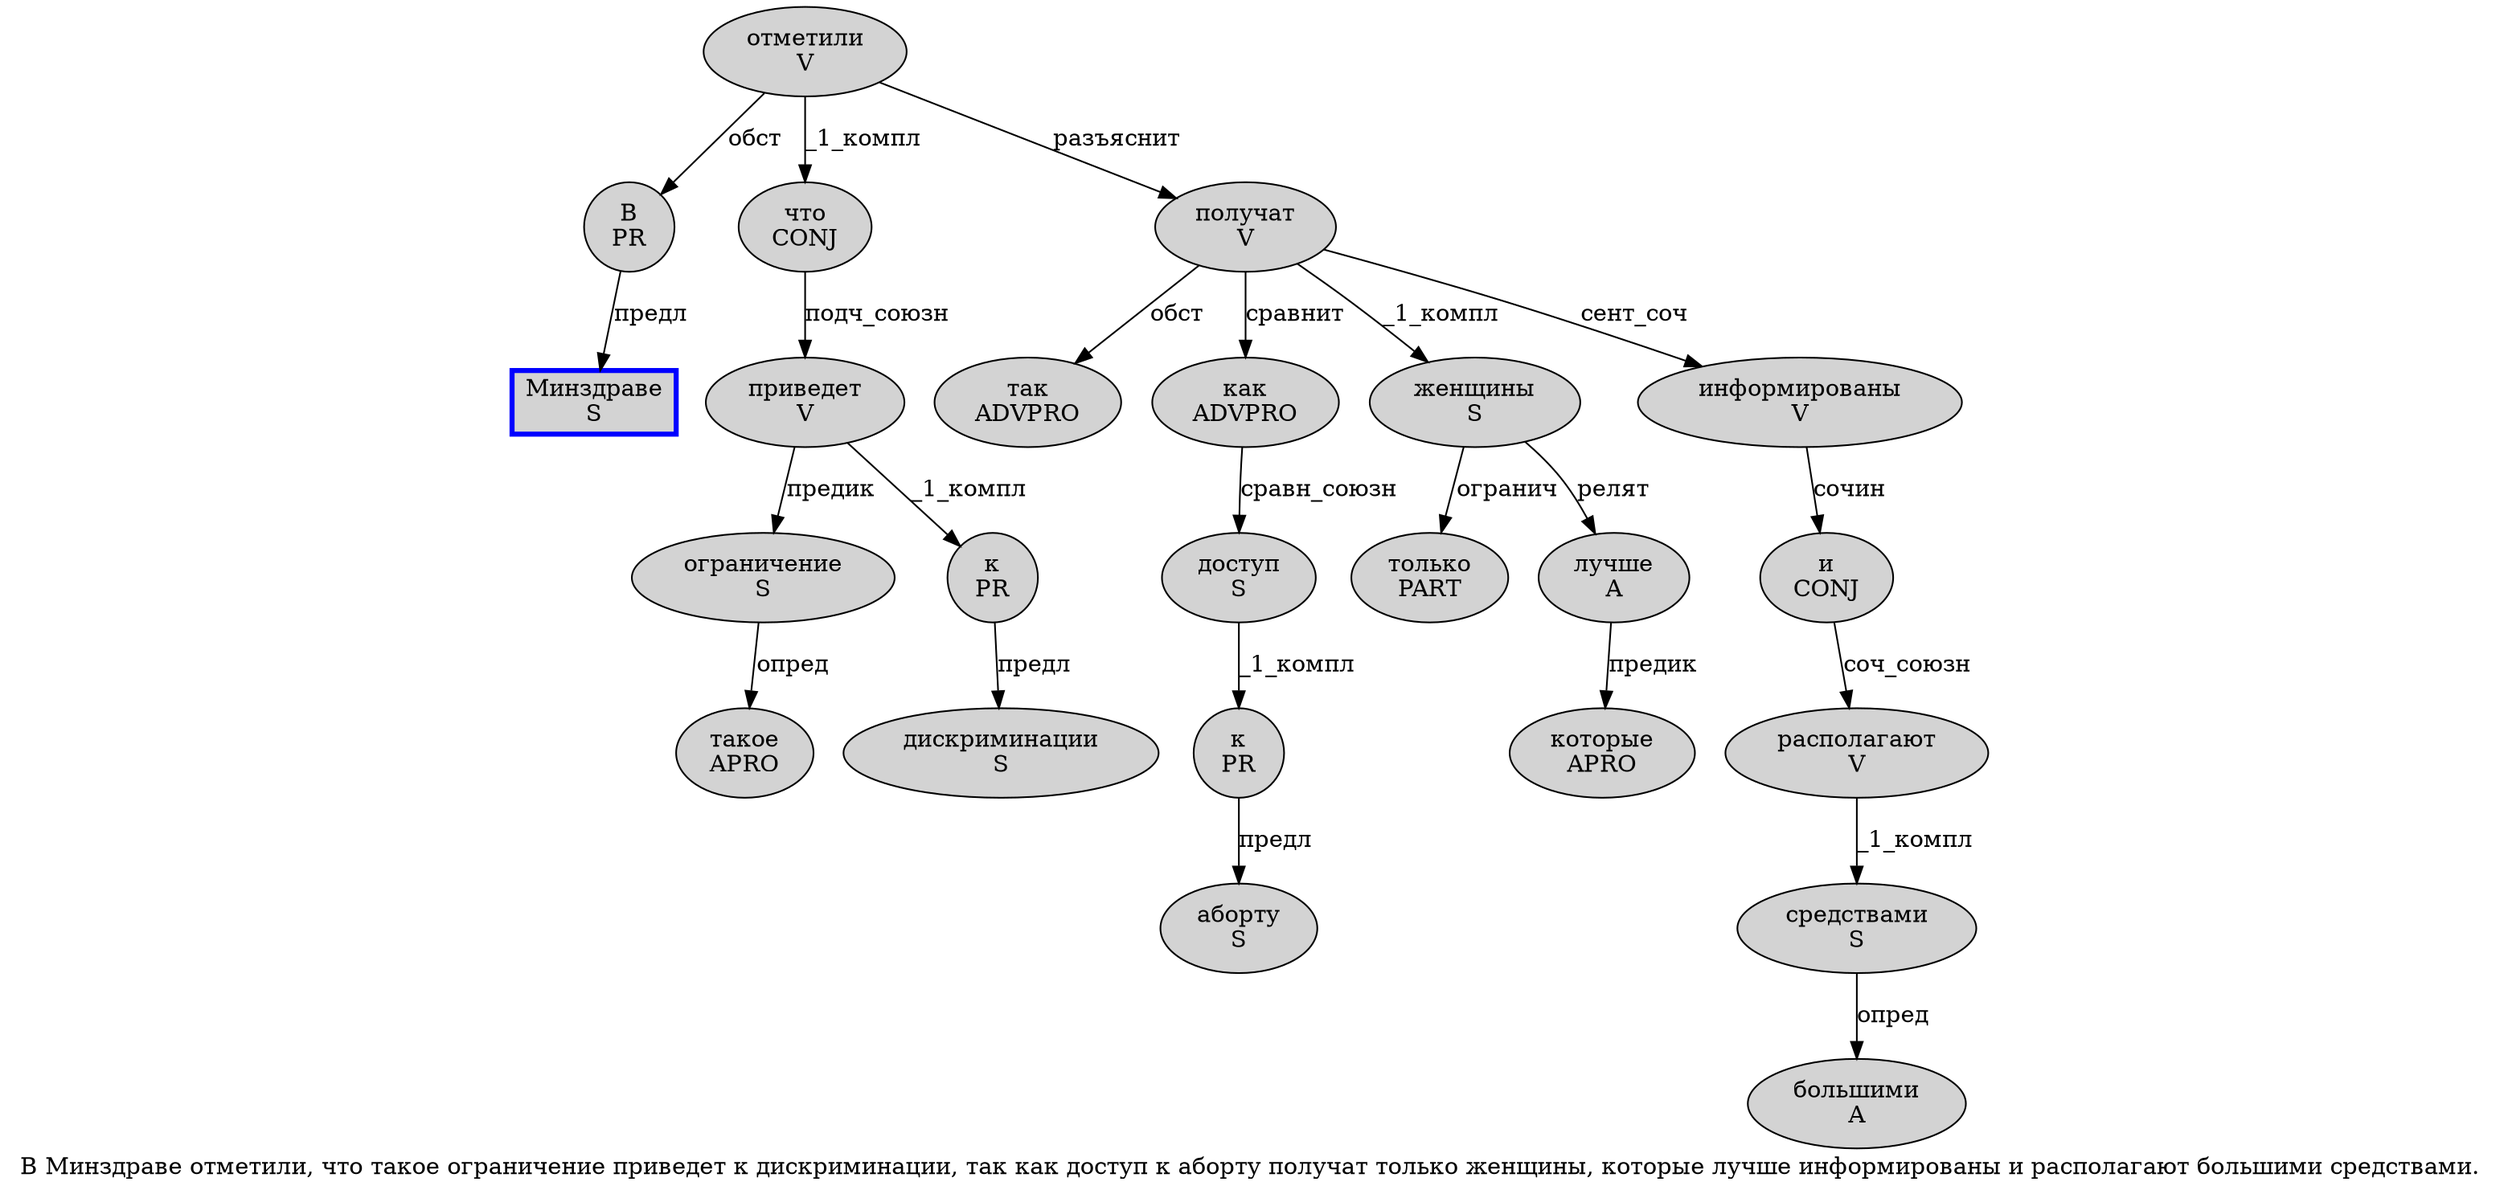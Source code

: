 digraph SENTENCE_1134 {
	graph [label="В Минздраве отметили, что такое ограничение приведет к дискриминации, так как доступ к аборту получат только женщины, которые лучше информированы и располагают большими средствами."]
	node [style=filled]
		0 [label="В
PR" color="" fillcolor=lightgray penwidth=1 shape=ellipse]
		1 [label="Минздраве
S" color=blue fillcolor=lightgray penwidth=3 shape=box]
		2 [label="отметили
V" color="" fillcolor=lightgray penwidth=1 shape=ellipse]
		4 [label="что
CONJ" color="" fillcolor=lightgray penwidth=1 shape=ellipse]
		5 [label="такое
APRO" color="" fillcolor=lightgray penwidth=1 shape=ellipse]
		6 [label="ограничение
S" color="" fillcolor=lightgray penwidth=1 shape=ellipse]
		7 [label="приведет
V" color="" fillcolor=lightgray penwidth=1 shape=ellipse]
		8 [label="к
PR" color="" fillcolor=lightgray penwidth=1 shape=ellipse]
		9 [label="дискриминации
S" color="" fillcolor=lightgray penwidth=1 shape=ellipse]
		11 [label="так
ADVPRO" color="" fillcolor=lightgray penwidth=1 shape=ellipse]
		12 [label="как
ADVPRO" color="" fillcolor=lightgray penwidth=1 shape=ellipse]
		13 [label="доступ
S" color="" fillcolor=lightgray penwidth=1 shape=ellipse]
		14 [label="к
PR" color="" fillcolor=lightgray penwidth=1 shape=ellipse]
		15 [label="аборту
S" color="" fillcolor=lightgray penwidth=1 shape=ellipse]
		16 [label="получат
V" color="" fillcolor=lightgray penwidth=1 shape=ellipse]
		17 [label="только
PART" color="" fillcolor=lightgray penwidth=1 shape=ellipse]
		18 [label="женщины
S" color="" fillcolor=lightgray penwidth=1 shape=ellipse]
		20 [label="которые
APRO" color="" fillcolor=lightgray penwidth=1 shape=ellipse]
		21 [label="лучше
A" color="" fillcolor=lightgray penwidth=1 shape=ellipse]
		22 [label="информированы
V" color="" fillcolor=lightgray penwidth=1 shape=ellipse]
		23 [label="и
CONJ" color="" fillcolor=lightgray penwidth=1 shape=ellipse]
		24 [label="располагают
V" color="" fillcolor=lightgray penwidth=1 shape=ellipse]
		25 [label="большими
A" color="" fillcolor=lightgray penwidth=1 shape=ellipse]
		26 [label="средствами
S" color="" fillcolor=lightgray penwidth=1 shape=ellipse]
			24 -> 26 [label="_1_компл"]
			7 -> 6 [label="предик"]
			7 -> 8 [label="_1_компл"]
			12 -> 13 [label="сравн_союзн"]
			13 -> 14 [label="_1_компл"]
			26 -> 25 [label="опред"]
			0 -> 1 [label="предл"]
			18 -> 17 [label="огранич"]
			18 -> 21 [label="релят"]
			16 -> 11 [label="обст"]
			16 -> 12 [label="сравнит"]
			16 -> 18 [label="_1_компл"]
			16 -> 22 [label="сент_соч"]
			23 -> 24 [label="соч_союзн"]
			14 -> 15 [label="предл"]
			22 -> 23 [label="сочин"]
			2 -> 0 [label="обст"]
			2 -> 4 [label="_1_компл"]
			2 -> 16 [label="разъяснит"]
			6 -> 5 [label="опред"]
			8 -> 9 [label="предл"]
			21 -> 20 [label="предик"]
			4 -> 7 [label="подч_союзн"]
}